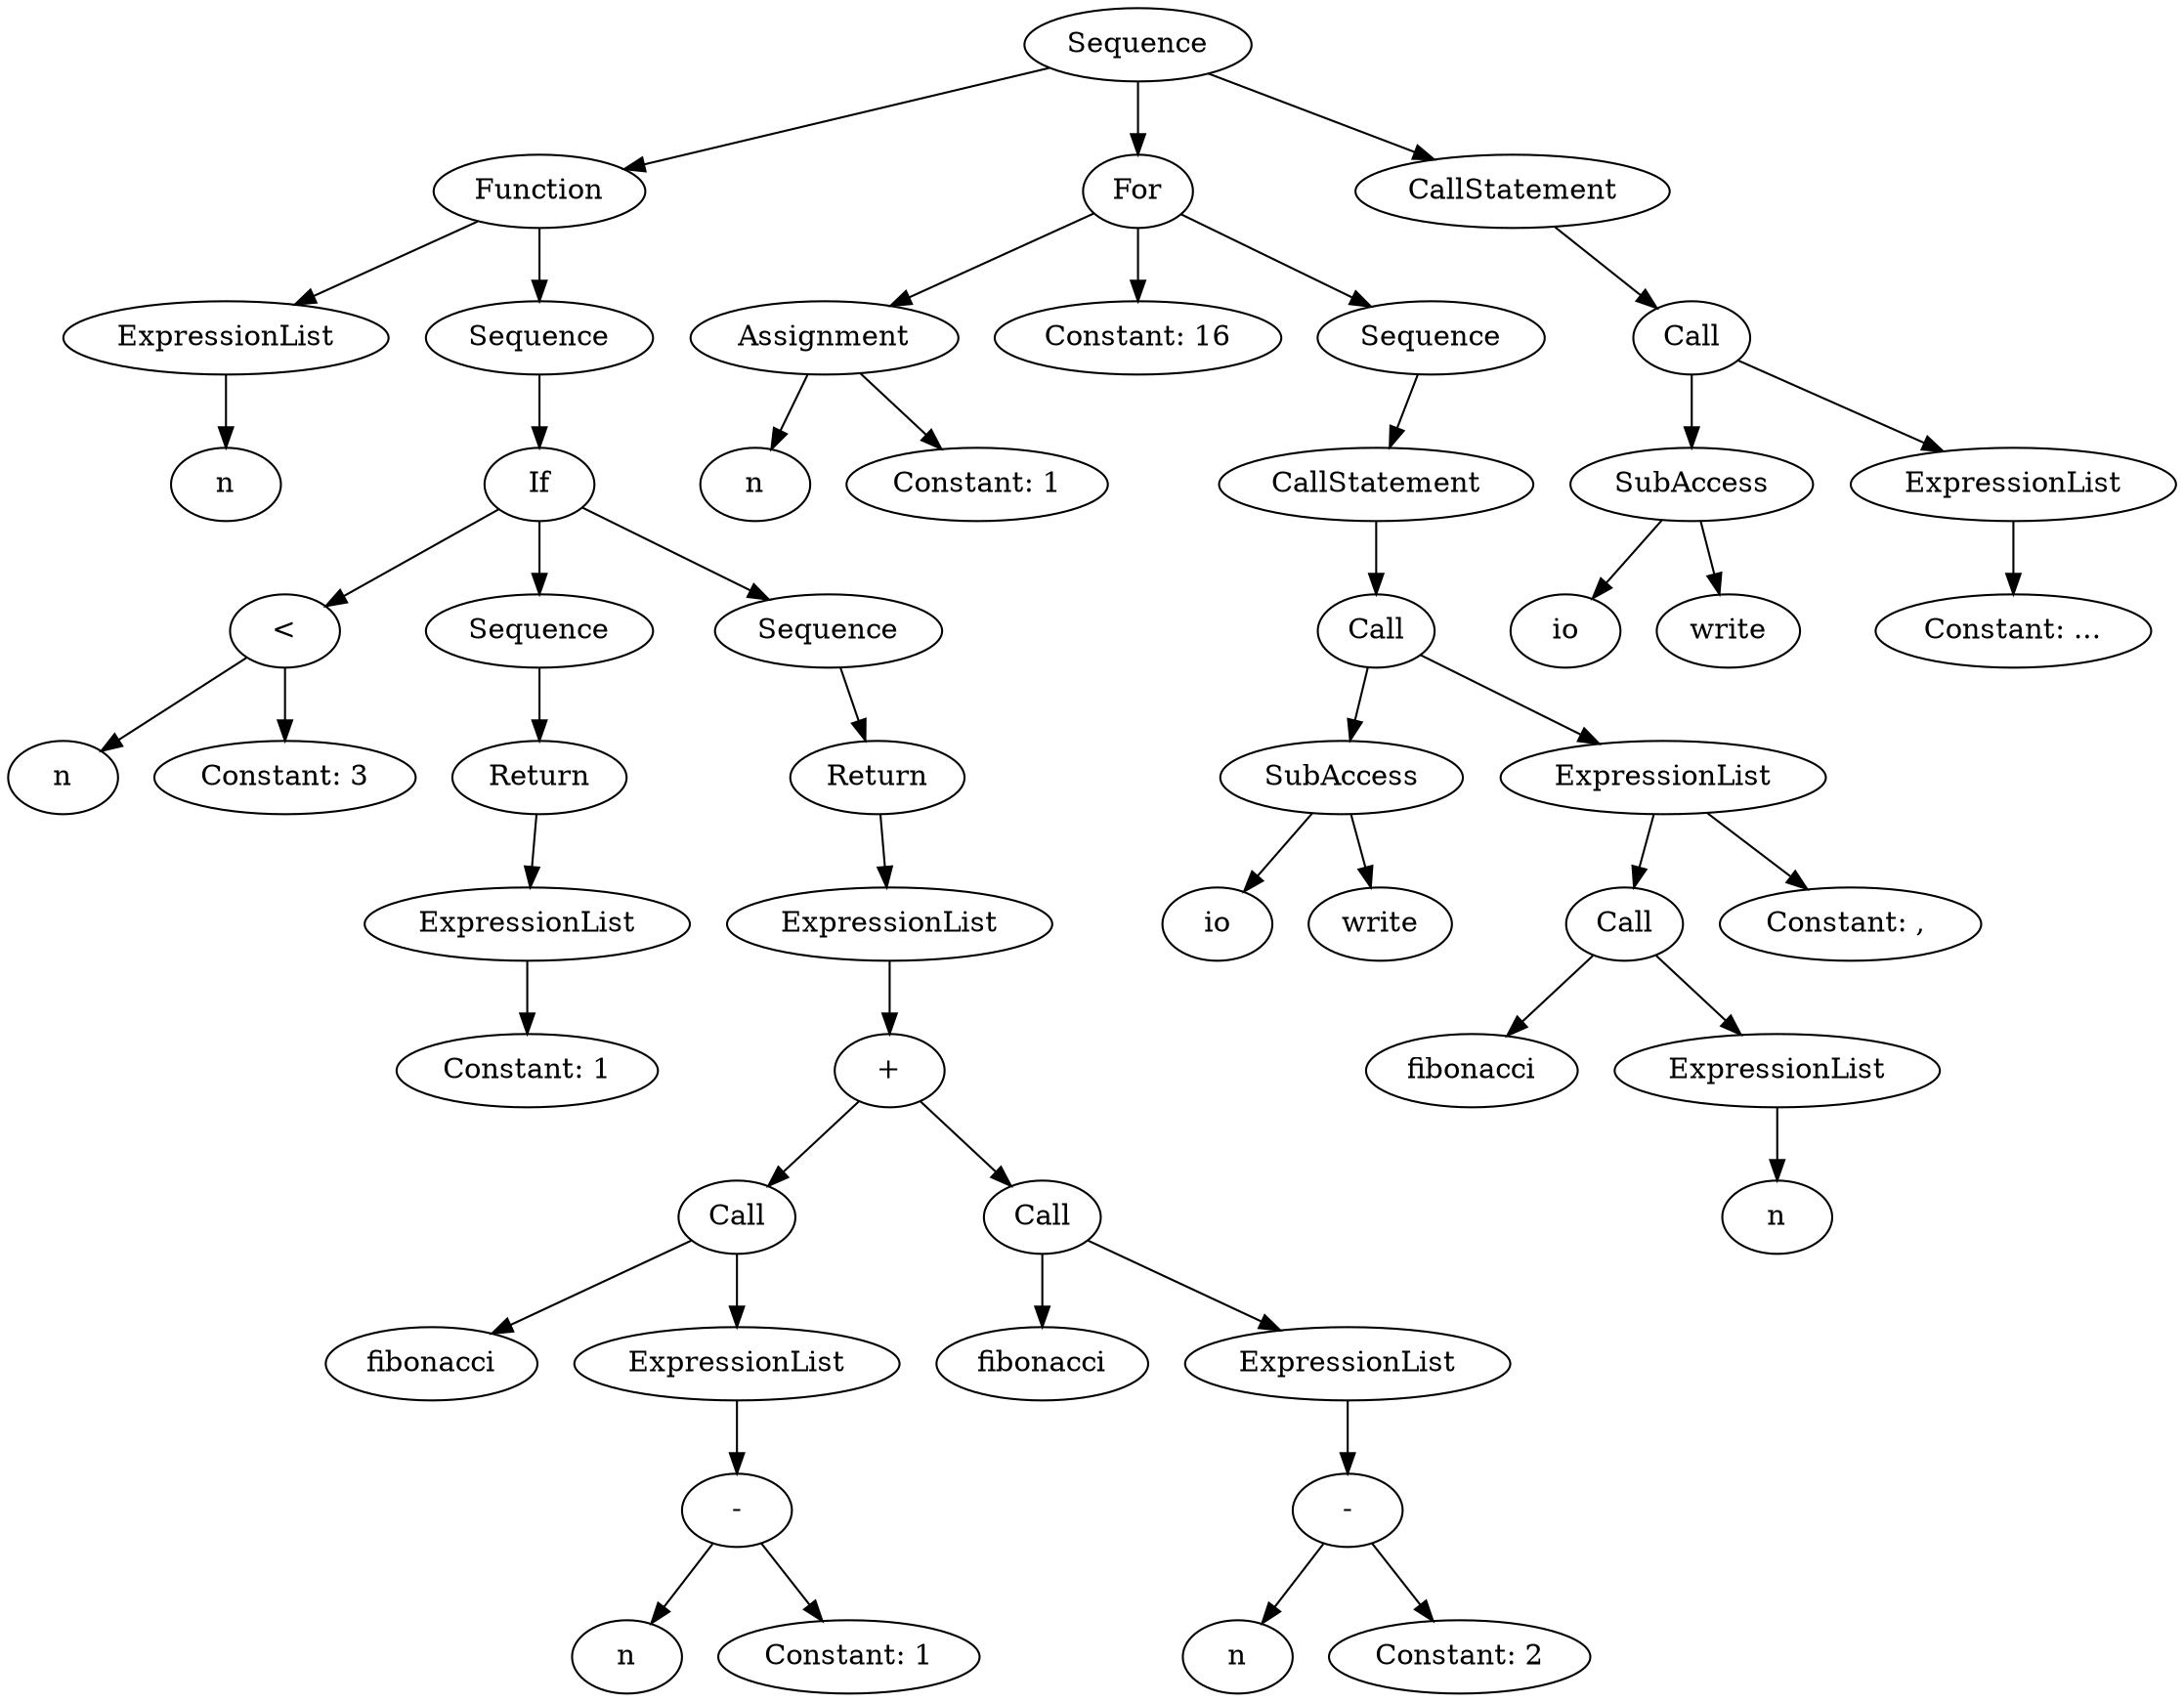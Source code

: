 digraph {
  0[label="Sequence"];
  1[label="Function"];
  0 -> 1
  2[label="ExpressionList"];
  1 -> 2
  3[label="n"];
  2 -> 3
  4[label="Sequence"];
  1 -> 4
  5[label="If"];
  4 -> 5
  6[label="<"];
  5 -> 6
  7[label="n"];
  6 -> 7
  8[label="Constant: 3"];
  6 -> 8
  9[label="Sequence"];
  5 -> 9
  10[label="Return"];
  9 -> 10
  11[label="ExpressionList"];
  10 -> 11
  12[label="Constant: 1"];
  11 -> 12
  13[label="Sequence"];
  5 -> 13
  14[label="Return"];
  13 -> 14
  15[label="ExpressionList"];
  14 -> 15
  16[label="+"];
  15 -> 16
  17[label="Call"];
  16 -> 17
  18[label="fibonacci"];
  17 -> 18
  19[label="ExpressionList"];
  17 -> 19
  20[label="-"];
  19 -> 20
  21[label="n"];
  20 -> 21
  22[label="Constant: 1"];
  20 -> 22
  23[label="Call"];
  16 -> 23
  24[label="fibonacci"];
  23 -> 24
  25[label="ExpressionList"];
  23 -> 25
  26[label="-"];
  25 -> 26
  27[label="n"];
  26 -> 27
  28[label="Constant: 2"];
  26 -> 28
  29[label="For"];
  0 -> 29
  30[label="Assignment"];
  29 -> 30
  31[label="n"];
  30 -> 31
  32[label="Constant: 1"];
  30 -> 32
  33[label="Constant: 16"];
  29 -> 33
  34[label="Sequence"];
  29 -> 34
  35[label="CallStatement"];
  34 -> 35
  36[label="Call"];
  35 -> 36
  37[label="SubAccess"];
  36 -> 37
  38[label="io"];
  37 -> 38
  39[label="write"];
  37 -> 39
  40[label="ExpressionList"];
  36 -> 40
  41[label="Call"];
  40 -> 41
  42[label="fibonacci"];
  41 -> 42
  43[label="ExpressionList"];
  41 -> 43
  44[label="n"];
  43 -> 44
  45[label="Constant: , "];
  40 -> 45
  46[label="CallStatement"];
  0 -> 46
  47[label="Call"];
  46 -> 47
  48[label="SubAccess"];
  47 -> 48
  49[label="io"];
  48 -> 49
  50[label="write"];
  48 -> 50
  51[label="ExpressionList"];
  47 -> 51
  52[label="Constant: ...\n"];
  51 -> 52
}
